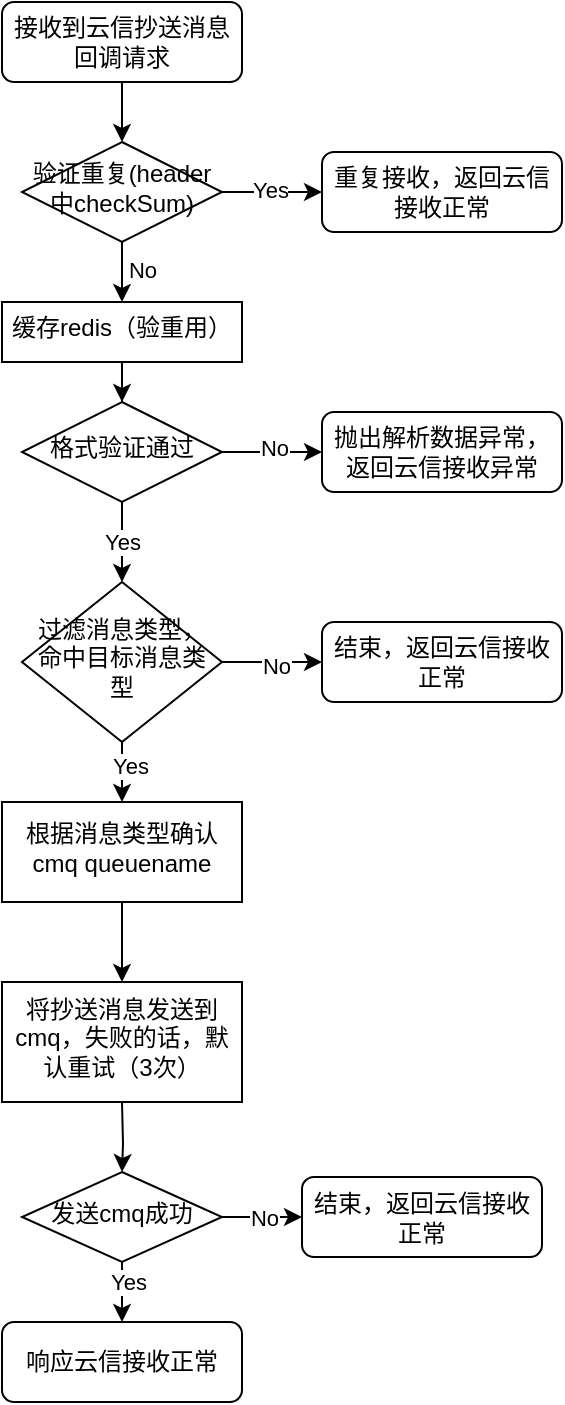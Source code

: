 <mxfile version="14.1.9" type="github">
  <diagram id="C5RBs43oDa-KdzZeNtuy" name="Page-1">
    <mxGraphModel dx="946" dy="623" grid="1" gridSize="10" guides="1" tooltips="1" connect="1" arrows="1" fold="1" page="1" pageScale="1" pageWidth="827" pageHeight="1169" math="0" shadow="0">
      <root>
        <mxCell id="WIyWlLk6GJQsqaUBKTNV-0" />
        <mxCell id="WIyWlLk6GJQsqaUBKTNV-1" parent="WIyWlLk6GJQsqaUBKTNV-0" />
        <mxCell id="90MipNQsAsd7Xp9ht8LP-45" value="" style="edgeStyle=orthogonalEdgeStyle;rounded=0;orthogonalLoop=1;jettySize=auto;html=1;" edge="1" parent="WIyWlLk6GJQsqaUBKTNV-1" source="WIyWlLk6GJQsqaUBKTNV-3" target="90MipNQsAsd7Xp9ht8LP-44">
          <mxGeometry relative="1" as="geometry" />
        </mxCell>
        <mxCell id="WIyWlLk6GJQsqaUBKTNV-3" value="接收到云信抄送消息回调请求" style="rounded=1;whiteSpace=wrap;html=1;fontSize=12;glass=0;strokeWidth=1;shadow=0;" parent="WIyWlLk6GJQsqaUBKTNV-1" vertex="1">
          <mxGeometry x="160" width="120" height="40" as="geometry" />
        </mxCell>
        <mxCell id="90MipNQsAsd7Xp9ht8LP-3" value="Yes" style="edgeStyle=orthogonalEdgeStyle;rounded=0;orthogonalLoop=1;jettySize=auto;html=1;" edge="1" parent="WIyWlLk6GJQsqaUBKTNV-1" source="WIyWlLk6GJQsqaUBKTNV-6" target="WIyWlLk6GJQsqaUBKTNV-10">
          <mxGeometry relative="1" as="geometry" />
        </mxCell>
        <mxCell id="90MipNQsAsd7Xp9ht8LP-4" value="" style="edgeStyle=orthogonalEdgeStyle;rounded=0;orthogonalLoop=1;jettySize=auto;html=1;" edge="1" parent="WIyWlLk6GJQsqaUBKTNV-1" source="WIyWlLk6GJQsqaUBKTNV-6" target="WIyWlLk6GJQsqaUBKTNV-7">
          <mxGeometry relative="1" as="geometry" />
        </mxCell>
        <mxCell id="90MipNQsAsd7Xp9ht8LP-56" value="No" style="edgeLabel;html=1;align=center;verticalAlign=middle;resizable=0;points=[];" vertex="1" connectable="0" parent="90MipNQsAsd7Xp9ht8LP-4">
          <mxGeometry x="0.04" y="2" relative="1" as="geometry">
            <mxPoint as="offset" />
          </mxGeometry>
        </mxCell>
        <mxCell id="WIyWlLk6GJQsqaUBKTNV-6" value="格式验证通过" style="rhombus;whiteSpace=wrap;html=1;shadow=0;fontFamily=Helvetica;fontSize=12;align=center;strokeWidth=1;spacing=6;spacingTop=-4;" parent="WIyWlLk6GJQsqaUBKTNV-1" vertex="1">
          <mxGeometry x="170" y="200" width="100" height="50" as="geometry" />
        </mxCell>
        <mxCell id="WIyWlLk6GJQsqaUBKTNV-7" value="抛出解析数据异常，返回云信接收异常" style="rounded=1;whiteSpace=wrap;html=1;fontSize=12;glass=0;strokeWidth=1;shadow=0;" parent="WIyWlLk6GJQsqaUBKTNV-1" vertex="1">
          <mxGeometry x="320" y="205" width="120" height="40" as="geometry" />
        </mxCell>
        <mxCell id="90MipNQsAsd7Xp9ht8LP-5" value="" style="edgeStyle=orthogonalEdgeStyle;rounded=0;orthogonalLoop=1;jettySize=auto;html=1;" edge="1" parent="WIyWlLk6GJQsqaUBKTNV-1" source="WIyWlLk6GJQsqaUBKTNV-10" target="WIyWlLk6GJQsqaUBKTNV-12">
          <mxGeometry relative="1" as="geometry" />
        </mxCell>
        <mxCell id="90MipNQsAsd7Xp9ht8LP-58" value="No" style="edgeLabel;html=1;align=center;verticalAlign=middle;resizable=0;points=[];" vertex="1" connectable="0" parent="90MipNQsAsd7Xp9ht8LP-5">
          <mxGeometry x="0.08" y="-2" relative="1" as="geometry">
            <mxPoint as="offset" />
          </mxGeometry>
        </mxCell>
        <mxCell id="90MipNQsAsd7Xp9ht8LP-24" value="" style="edgeStyle=orthogonalEdgeStyle;rounded=0;orthogonalLoop=1;jettySize=auto;html=1;" edge="1" parent="WIyWlLk6GJQsqaUBKTNV-1" source="WIyWlLk6GJQsqaUBKTNV-10" target="90MipNQsAsd7Xp9ht8LP-23">
          <mxGeometry relative="1" as="geometry" />
        </mxCell>
        <mxCell id="90MipNQsAsd7Xp9ht8LP-59" value="Yes" style="edgeLabel;html=1;align=center;verticalAlign=middle;resizable=0;points=[];" vertex="1" connectable="0" parent="90MipNQsAsd7Xp9ht8LP-24">
          <mxGeometry x="0.28" y="4" relative="1" as="geometry">
            <mxPoint as="offset" />
          </mxGeometry>
        </mxCell>
        <mxCell id="WIyWlLk6GJQsqaUBKTNV-10" value="过滤消息类型，命中目标消息类型" style="rhombus;whiteSpace=wrap;html=1;shadow=0;fontFamily=Helvetica;fontSize=12;align=center;strokeWidth=1;spacing=6;spacingTop=-4;" parent="WIyWlLk6GJQsqaUBKTNV-1" vertex="1">
          <mxGeometry x="170" y="290" width="100" height="80" as="geometry" />
        </mxCell>
        <mxCell id="WIyWlLk6GJQsqaUBKTNV-12" value="结束，返回云信接收正常" style="rounded=1;whiteSpace=wrap;html=1;fontSize=12;glass=0;strokeWidth=1;shadow=0;" parent="WIyWlLk6GJQsqaUBKTNV-1" vertex="1">
          <mxGeometry x="320" y="310" width="120" height="40" as="geometry" />
        </mxCell>
        <mxCell id="90MipNQsAsd7Xp9ht8LP-8" value="" style="edgeStyle=orthogonalEdgeStyle;rounded=0;orthogonalLoop=1;jettySize=auto;html=1;" edge="1" parent="WIyWlLk6GJQsqaUBKTNV-1" target="90MipNQsAsd7Xp9ht8LP-7">
          <mxGeometry relative="1" as="geometry">
            <mxPoint x="220" y="550" as="sourcePoint" />
          </mxGeometry>
        </mxCell>
        <mxCell id="90MipNQsAsd7Xp9ht8LP-13" value="" style="edgeStyle=orthogonalEdgeStyle;rounded=0;orthogonalLoop=1;jettySize=auto;html=1;" edge="1" parent="WIyWlLk6GJQsqaUBKTNV-1" source="90MipNQsAsd7Xp9ht8LP-7" target="90MipNQsAsd7Xp9ht8LP-12">
          <mxGeometry relative="1" as="geometry" />
        </mxCell>
        <mxCell id="90MipNQsAsd7Xp9ht8LP-61" value="No" style="edgeLabel;html=1;align=center;verticalAlign=middle;resizable=0;points=[];" vertex="1" connectable="0" parent="90MipNQsAsd7Xp9ht8LP-13">
          <mxGeometry x="0.05" y="1" relative="1" as="geometry">
            <mxPoint y="1" as="offset" />
          </mxGeometry>
        </mxCell>
        <mxCell id="90MipNQsAsd7Xp9ht8LP-48" value="" style="edgeStyle=orthogonalEdgeStyle;rounded=0;orthogonalLoop=1;jettySize=auto;html=1;" edge="1" parent="WIyWlLk6GJQsqaUBKTNV-1" source="90MipNQsAsd7Xp9ht8LP-7" target="90MipNQsAsd7Xp9ht8LP-11">
          <mxGeometry relative="1" as="geometry" />
        </mxCell>
        <mxCell id="90MipNQsAsd7Xp9ht8LP-60" value="Yes" style="edgeLabel;html=1;align=center;verticalAlign=middle;resizable=0;points=[];" vertex="1" connectable="0" parent="90MipNQsAsd7Xp9ht8LP-48">
          <mxGeometry x="0.2" y="3" relative="1" as="geometry">
            <mxPoint as="offset" />
          </mxGeometry>
        </mxCell>
        <mxCell id="90MipNQsAsd7Xp9ht8LP-7" value="发送cmq成功" style="rhombus;whiteSpace=wrap;html=1;shadow=0;fontFamily=Helvetica;fontSize=12;align=center;strokeWidth=1;spacing=6;spacingTop=-4;" vertex="1" parent="WIyWlLk6GJQsqaUBKTNV-1">
          <mxGeometry x="170" y="585" width="100" height="45" as="geometry" />
        </mxCell>
        <mxCell id="90MipNQsAsd7Xp9ht8LP-11" value="响应云信接收正常" style="rounded=1;whiteSpace=wrap;html=1;fontSize=12;glass=0;strokeWidth=1;shadow=0;" vertex="1" parent="WIyWlLk6GJQsqaUBKTNV-1">
          <mxGeometry x="160" y="660" width="120" height="40" as="geometry" />
        </mxCell>
        <mxCell id="90MipNQsAsd7Xp9ht8LP-12" value="结束，返回云信接收正常" style="rounded=1;whiteSpace=wrap;html=1;fontSize=12;glass=0;strokeWidth=1;shadow=0;" vertex="1" parent="WIyWlLk6GJQsqaUBKTNV-1">
          <mxGeometry x="310" y="587.5" width="120" height="40" as="geometry" />
        </mxCell>
        <mxCell id="90MipNQsAsd7Xp9ht8LP-26" value="" style="edgeStyle=orthogonalEdgeStyle;rounded=0;orthogonalLoop=1;jettySize=auto;html=1;" edge="1" parent="WIyWlLk6GJQsqaUBKTNV-1" source="90MipNQsAsd7Xp9ht8LP-23" target="90MipNQsAsd7Xp9ht8LP-25">
          <mxGeometry relative="1" as="geometry" />
        </mxCell>
        <mxCell id="90MipNQsAsd7Xp9ht8LP-23" value="根据消息类型确认cmq queuename" style="whiteSpace=wrap;html=1;shadow=0;strokeWidth=1;spacing=6;spacingTop=-4;" vertex="1" parent="WIyWlLk6GJQsqaUBKTNV-1">
          <mxGeometry x="160" y="400" width="120" height="50" as="geometry" />
        </mxCell>
        <mxCell id="90MipNQsAsd7Xp9ht8LP-25" value="将抄送消息发送到cmq，失败的话，默认重试（3次）" style="whiteSpace=wrap;html=1;shadow=0;strokeWidth=1;spacing=6;spacingTop=-4;" vertex="1" parent="WIyWlLk6GJQsqaUBKTNV-1">
          <mxGeometry x="160" y="490" width="120" height="60" as="geometry" />
        </mxCell>
        <mxCell id="90MipNQsAsd7Xp9ht8LP-50" value="" style="edgeStyle=orthogonalEdgeStyle;rounded=0;orthogonalLoop=1;jettySize=auto;html=1;" edge="1" parent="WIyWlLk6GJQsqaUBKTNV-1" source="90MipNQsAsd7Xp9ht8LP-44" target="90MipNQsAsd7Xp9ht8LP-49">
          <mxGeometry relative="1" as="geometry" />
        </mxCell>
        <mxCell id="90MipNQsAsd7Xp9ht8LP-57" value="No" style="edgeLabel;html=1;align=center;verticalAlign=middle;resizable=0;points=[];" vertex="1" connectable="0" parent="90MipNQsAsd7Xp9ht8LP-50">
          <mxGeometry x="0.433" y="2" relative="1" as="geometry">
            <mxPoint x="8" y="-2" as="offset" />
          </mxGeometry>
        </mxCell>
        <mxCell id="90MipNQsAsd7Xp9ht8LP-53" value="" style="edgeStyle=orthogonalEdgeStyle;rounded=0;orthogonalLoop=1;jettySize=auto;html=1;" edge="1" parent="WIyWlLk6GJQsqaUBKTNV-1" source="90MipNQsAsd7Xp9ht8LP-44">
          <mxGeometry relative="1" as="geometry">
            <mxPoint x="320" y="95" as="targetPoint" />
          </mxGeometry>
        </mxCell>
        <mxCell id="90MipNQsAsd7Xp9ht8LP-55" value="Yes" style="edgeLabel;html=1;align=center;verticalAlign=middle;resizable=0;points=[];" vertex="1" connectable="0" parent="90MipNQsAsd7Xp9ht8LP-53">
          <mxGeometry x="-0.04" y="1" relative="1" as="geometry">
            <mxPoint as="offset" />
          </mxGeometry>
        </mxCell>
        <mxCell id="90MipNQsAsd7Xp9ht8LP-44" value="验证重复(header中checkSum)" style="rhombus;whiteSpace=wrap;html=1;shadow=0;fontFamily=Helvetica;fontSize=12;align=center;strokeWidth=1;spacing=6;spacingTop=-4;" vertex="1" parent="WIyWlLk6GJQsqaUBKTNV-1">
          <mxGeometry x="170" y="70" width="100" height="50" as="geometry" />
        </mxCell>
        <mxCell id="90MipNQsAsd7Xp9ht8LP-51" value="" style="edgeStyle=orthogonalEdgeStyle;rounded=0;orthogonalLoop=1;jettySize=auto;html=1;" edge="1" parent="WIyWlLk6GJQsqaUBKTNV-1" source="90MipNQsAsd7Xp9ht8LP-49" target="WIyWlLk6GJQsqaUBKTNV-6">
          <mxGeometry relative="1" as="geometry" />
        </mxCell>
        <mxCell id="90MipNQsAsd7Xp9ht8LP-49" value="缓存redis（验重用）" style="whiteSpace=wrap;html=1;shadow=0;strokeWidth=1;spacing=6;spacingTop=-4;" vertex="1" parent="WIyWlLk6GJQsqaUBKTNV-1">
          <mxGeometry x="160" y="150" width="120" height="30" as="geometry" />
        </mxCell>
        <mxCell id="90MipNQsAsd7Xp9ht8LP-54" value="重复接收，返回云信接收正常" style="rounded=1;whiteSpace=wrap;html=1;fontSize=12;glass=0;strokeWidth=1;shadow=0;" vertex="1" parent="WIyWlLk6GJQsqaUBKTNV-1">
          <mxGeometry x="320" y="75" width="120" height="40" as="geometry" />
        </mxCell>
      </root>
    </mxGraphModel>
  </diagram>
</mxfile>
